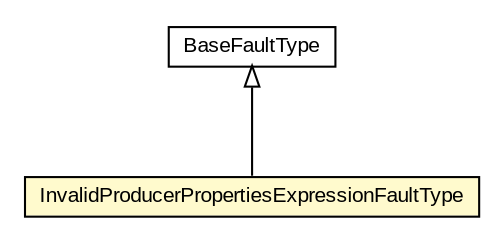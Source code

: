 #!/usr/local/bin/dot
#
# Class diagram 
# Generated by UMLGraph version R5_6-24-gf6e263 (http://www.umlgraph.org/)
#

digraph G {
	edge [fontname="arial",fontsize=10,labelfontname="arial",labelfontsize=10];
	node [fontname="arial",fontsize=10,shape=plaintext];
	nodesep=0.25;
	ranksep=0.5;
	// org.oasis_open.docs.wsn.b_2.InvalidProducerPropertiesExpressionFaultType
	c667380 [label=<<table title="org.oasis_open.docs.wsn.b_2.InvalidProducerPropertiesExpressionFaultType" border="0" cellborder="1" cellspacing="0" cellpadding="2" port="p" bgcolor="lemonChiffon" href="./InvalidProducerPropertiesExpressionFaultType.html">
		<tr><td><table border="0" cellspacing="0" cellpadding="1">
<tr><td align="center" balign="center"> InvalidProducerPropertiesExpressionFaultType </td></tr>
		</table></td></tr>
		</table>>, URL="./InvalidProducerPropertiesExpressionFaultType.html", fontname="arial", fontcolor="black", fontsize=10.0];
	// org.oasis_open.docs.wsrf.bf_2.BaseFaultType
	c667406 [label=<<table title="org.oasis_open.docs.wsrf.bf_2.BaseFaultType" border="0" cellborder="1" cellspacing="0" cellpadding="2" port="p" href="../../wsrf/bf_2/BaseFaultType.html">
		<tr><td><table border="0" cellspacing="0" cellpadding="1">
<tr><td align="center" balign="center"> BaseFaultType </td></tr>
		</table></td></tr>
		</table>>, URL="../../wsrf/bf_2/BaseFaultType.html", fontname="arial", fontcolor="black", fontsize=10.0];
	//org.oasis_open.docs.wsn.b_2.InvalidProducerPropertiesExpressionFaultType extends org.oasis_open.docs.wsrf.bf_2.BaseFaultType
	c667406:p -> c667380:p [dir=back,arrowtail=empty];
}

